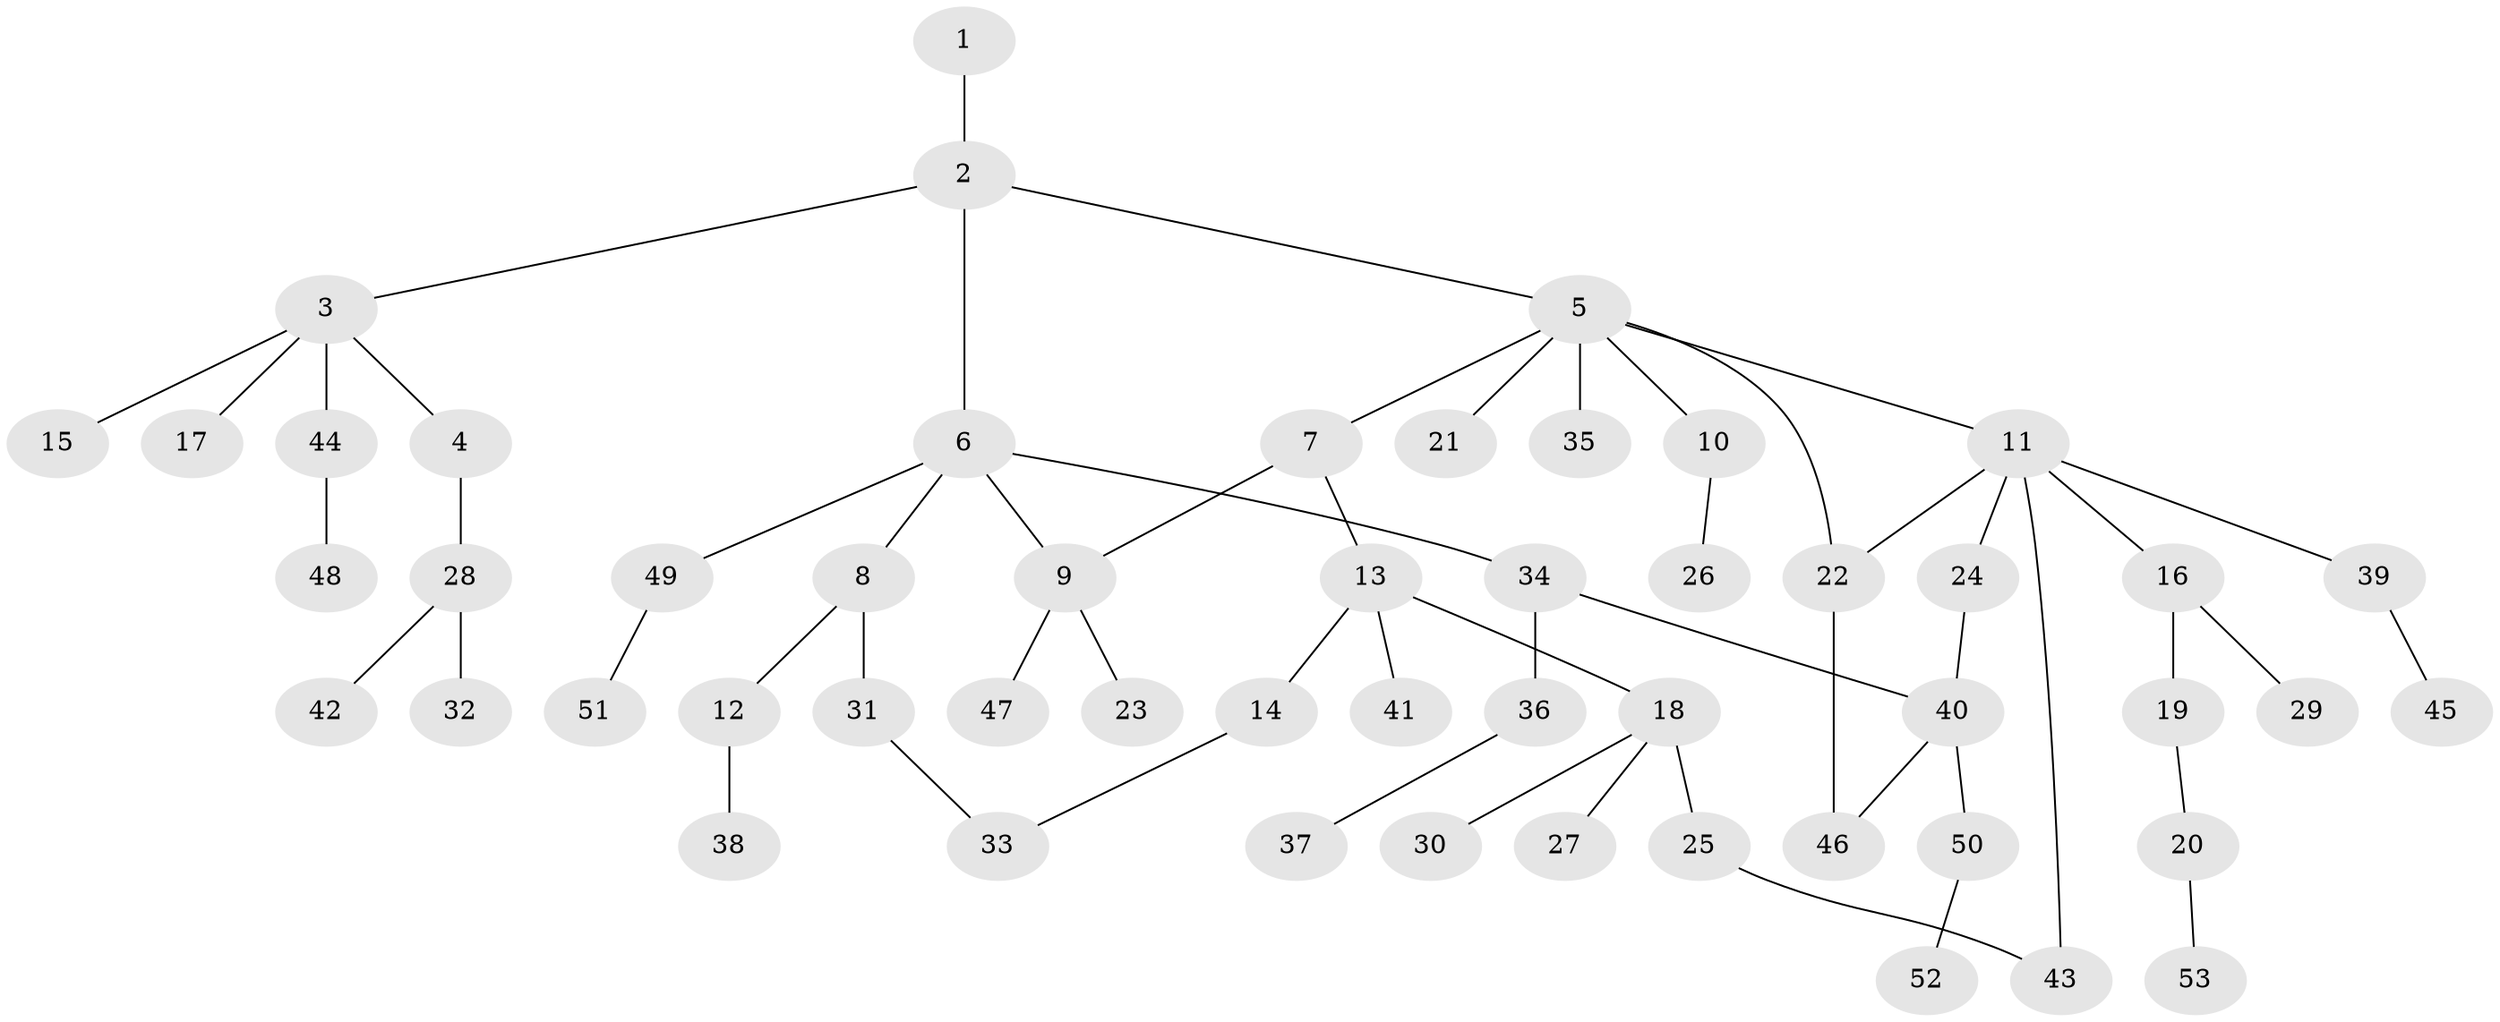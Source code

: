 // Generated by graph-tools (version 1.1) at 2025/13/03/09/25 04:13:31]
// undirected, 53 vertices, 58 edges
graph export_dot {
graph [start="1"]
  node [color=gray90,style=filled];
  1;
  2;
  3;
  4;
  5;
  6;
  7;
  8;
  9;
  10;
  11;
  12;
  13;
  14;
  15;
  16;
  17;
  18;
  19;
  20;
  21;
  22;
  23;
  24;
  25;
  26;
  27;
  28;
  29;
  30;
  31;
  32;
  33;
  34;
  35;
  36;
  37;
  38;
  39;
  40;
  41;
  42;
  43;
  44;
  45;
  46;
  47;
  48;
  49;
  50;
  51;
  52;
  53;
  1 -- 2;
  2 -- 3;
  2 -- 5;
  2 -- 6;
  3 -- 4;
  3 -- 15;
  3 -- 17;
  3 -- 44;
  4 -- 28;
  5 -- 7;
  5 -- 10;
  5 -- 11;
  5 -- 21;
  5 -- 35;
  5 -- 22;
  6 -- 8;
  6 -- 34;
  6 -- 49;
  6 -- 9;
  7 -- 9;
  7 -- 13;
  8 -- 12;
  8 -- 31;
  9 -- 23;
  9 -- 47;
  10 -- 26;
  11 -- 16;
  11 -- 22;
  11 -- 24;
  11 -- 39;
  11 -- 43;
  12 -- 38;
  13 -- 14;
  13 -- 18;
  13 -- 41;
  14 -- 33;
  16 -- 19;
  16 -- 29;
  18 -- 25;
  18 -- 27;
  18 -- 30;
  19 -- 20;
  20 -- 53;
  22 -- 46;
  24 -- 40;
  25 -- 43;
  28 -- 32;
  28 -- 42;
  31 -- 33;
  34 -- 36;
  34 -- 40;
  36 -- 37;
  39 -- 45;
  40 -- 46;
  40 -- 50;
  44 -- 48;
  49 -- 51;
  50 -- 52;
}
